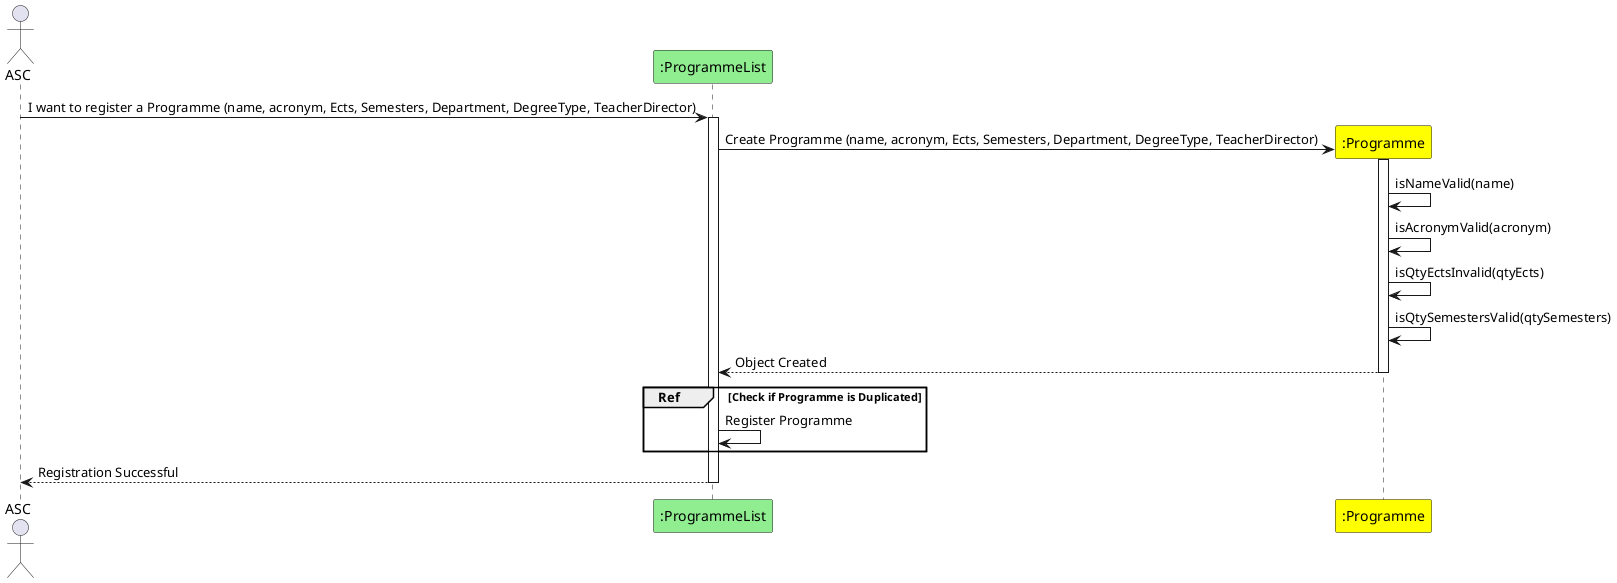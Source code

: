 @startuml
actor ASC
participant ":ProgrammeList" as PL #lightgreen

ASC -> PL : I want to register a Programme (name, acronym, Ects, Semesters, Department, DegreeType, TeacherDirector)
activate PL
create ":Programme" as PG #yellow
PL -> PG : Create Programme (name, acronym, Ects, Semesters, Department, DegreeType, TeacherDirector)
activate PG
PG -> PG : isNameValid(name)
PG -> PG : isAcronymValid(acronym)
PG -> PG : isQtyEctsInvalid(qtyEcts)
PG -> PG : isQtySemestersValid(qtySemesters)
PG --> PL : Object Created
deactivate PG
group Ref [Check if Programme is Duplicated]
PL -> PL : Register Programme
end
deactivate PG
PL --> ASC : Registration Successful
deactivate PL
@enduml
